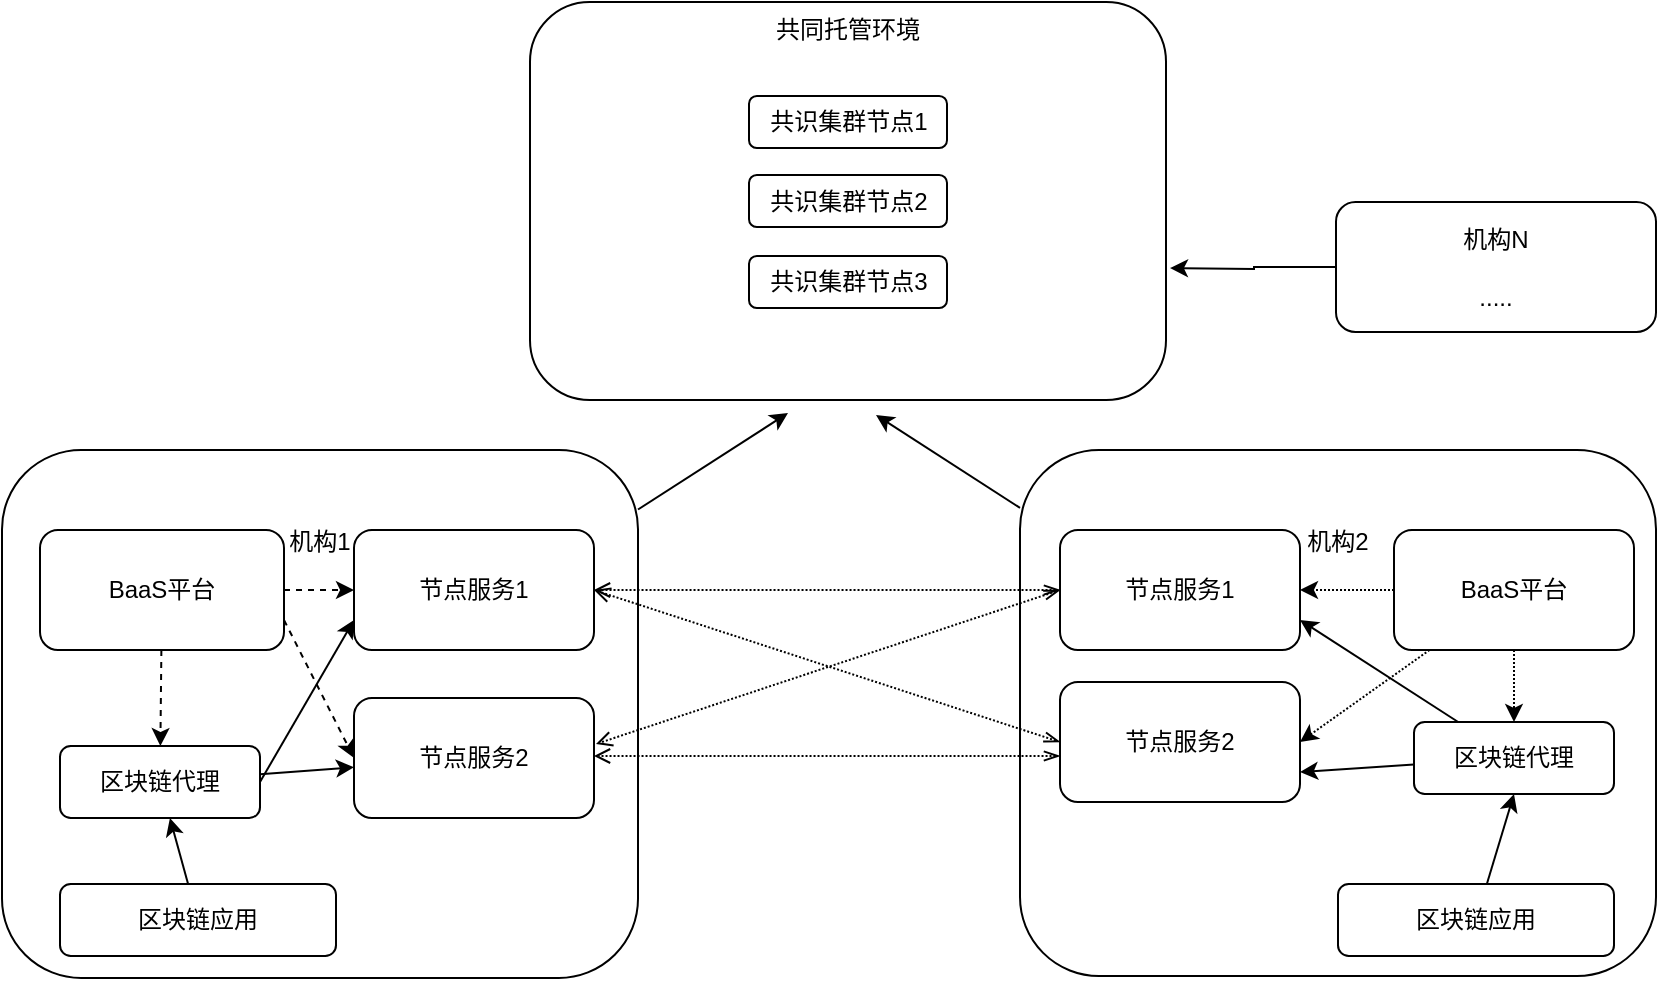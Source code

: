 <mxfile version="10.8.4" type="github"><diagram id="fo-OQB4iyDJSRYzY6xfE" name="第 1 页"><mxGraphModel dx="1394" dy="807" grid="0" gridSize="10" guides="1" tooltips="1" connect="1" arrows="1" fold="1" page="1" pageScale="1" pageWidth="1527" pageHeight="1169" math="0" shadow="0"><root><mxCell id="0"/><mxCell id="1" parent="0"/><mxCell id="3TTQMR8yPgIiuszDt_Rd-9" style="rounded=0;orthogonalLoop=1;jettySize=auto;html=1;" edge="1" parent="1" source="3TTQMR8yPgIiuszDt_Rd-1"><mxGeometry relative="1" as="geometry"><mxPoint x="653" y="330.5" as="targetPoint"/></mxGeometry></mxCell><mxCell id="3TTQMR8yPgIiuszDt_Rd-1" value="机构1&lt;br&gt;&lt;br&gt;&lt;br&gt;&lt;br&gt;&lt;br&gt;&lt;br&gt;&lt;br&gt;&lt;br&gt;&lt;br&gt;&lt;br&gt;&lt;br&gt;&lt;br&gt;&lt;br&gt;" style="rounded=1;whiteSpace=wrap;html=1;" vertex="1" parent="1"><mxGeometry x="260" y="349" width="318" height="264" as="geometry"/></mxCell><mxCell id="3TTQMR8yPgIiuszDt_Rd-10" style="rounded=0;orthogonalLoop=1;jettySize=auto;html=1;" edge="1" parent="1" source="3TTQMR8yPgIiuszDt_Rd-2"><mxGeometry relative="1" as="geometry"><mxPoint x="697" y="331.5" as="targetPoint"/></mxGeometry></mxCell><mxCell id="3TTQMR8yPgIiuszDt_Rd-2" value="机构2&lt;br&gt;&lt;br&gt;&lt;br&gt;&lt;br&gt;&lt;br&gt;&lt;br&gt;&lt;br&gt;&lt;br&gt;&lt;br&gt;&lt;br&gt;&lt;br&gt;&lt;br&gt;&lt;br&gt;" style="rounded=1;whiteSpace=wrap;html=1;" vertex="1" parent="1"><mxGeometry x="769" y="349" width="318" height="263" as="geometry"/></mxCell><mxCell id="3TTQMR8yPgIiuszDt_Rd-3" value="共同托管环境&lt;br&gt;&lt;br&gt;&lt;br&gt;&lt;br&gt;&lt;br&gt;&lt;br&gt;&lt;br&gt;&lt;br&gt;&lt;br&gt;&lt;br&gt;&lt;br&gt;&lt;br&gt;&lt;br&gt;" style="rounded=1;whiteSpace=wrap;html=1;" vertex="1" parent="1"><mxGeometry x="524" y="125" width="318" height="199" as="geometry"/></mxCell><mxCell id="3TTQMR8yPgIiuszDt_Rd-5" style="edgeStyle=orthogonalEdgeStyle;rounded=0;orthogonalLoop=1;jettySize=auto;html=1;" edge="1" parent="1" source="3TTQMR8yPgIiuszDt_Rd-4"><mxGeometry relative="1" as="geometry"><mxPoint x="844" y="258" as="targetPoint"/></mxGeometry></mxCell><mxCell id="3TTQMR8yPgIiuszDt_Rd-4" value="&lt;br&gt;&lt;br&gt;机构N&lt;br&gt;&lt;br&gt;.....&lt;br&gt;&lt;br&gt;&lt;br&gt;" style="rounded=1;whiteSpace=wrap;html=1;" vertex="1" parent="1"><mxGeometry x="927" y="225" width="160" height="65" as="geometry"/></mxCell><mxCell id="3TTQMR8yPgIiuszDt_Rd-6" value="共识集群节点1" style="rounded=1;whiteSpace=wrap;html=1;" vertex="1" parent="1"><mxGeometry x="633.5" y="172" width="99" height="26" as="geometry"/></mxCell><mxCell id="3TTQMR8yPgIiuszDt_Rd-7" value="共识集群节点2&lt;br&gt;" style="rounded=1;whiteSpace=wrap;html=1;" vertex="1" parent="1"><mxGeometry x="633.5" y="211.5" width="99" height="26" as="geometry"/></mxCell><mxCell id="3TTQMR8yPgIiuszDt_Rd-8" value="共识集群节点3" style="rounded=1;whiteSpace=wrap;html=1;" vertex="1" parent="1"><mxGeometry x="633.5" y="252" width="99" height="26" as="geometry"/></mxCell><mxCell id="3TTQMR8yPgIiuszDt_Rd-17" style="edgeStyle=none;rounded=0;orthogonalLoop=1;jettySize=auto;html=1;entryX=0;entryY=0.5;entryDx=0;entryDy=0;exitX=1;exitY=0.75;exitDx=0;exitDy=0;dashed=1;" edge="1" parent="1" source="3TTQMR8yPgIiuszDt_Rd-11" target="3TTQMR8yPgIiuszDt_Rd-13"><mxGeometry relative="1" as="geometry"/></mxCell><mxCell id="3TTQMR8yPgIiuszDt_Rd-18" style="edgeStyle=none;rounded=0;orthogonalLoop=1;jettySize=auto;html=1;entryX=0;entryY=0.5;entryDx=0;entryDy=0;exitX=1;exitY=0.5;exitDx=0;exitDy=0;dashed=1;" edge="1" parent="1" source="3TTQMR8yPgIiuszDt_Rd-11" target="3TTQMR8yPgIiuszDt_Rd-12"><mxGeometry relative="1" as="geometry"/></mxCell><mxCell id="3TTQMR8yPgIiuszDt_Rd-22" style="edgeStyle=none;rounded=0;orthogonalLoop=1;jettySize=auto;html=1;dashed=1;" edge="1" parent="1" source="3TTQMR8yPgIiuszDt_Rd-11" target="3TTQMR8yPgIiuszDt_Rd-21"><mxGeometry relative="1" as="geometry"/></mxCell><mxCell id="3TTQMR8yPgIiuszDt_Rd-11" value="BaaS平台" style="rounded=1;whiteSpace=wrap;html=1;" vertex="1" parent="1"><mxGeometry x="279" y="389" width="122" height="60" as="geometry"/></mxCell><mxCell id="3TTQMR8yPgIiuszDt_Rd-12" value="节点服务1" style="rounded=1;whiteSpace=wrap;html=1;" vertex="1" parent="1"><mxGeometry x="436" y="389" width="120" height="60" as="geometry"/></mxCell><mxCell id="3TTQMR8yPgIiuszDt_Rd-13" value="节点服务2" style="rounded=1;whiteSpace=wrap;html=1;" vertex="1" parent="1"><mxGeometry x="436" y="473" width="120" height="60" as="geometry"/></mxCell><mxCell id="3TTQMR8yPgIiuszDt_Rd-34" style="edgeStyle=none;rounded=1;orthogonalLoop=1;jettySize=auto;html=1;dashed=1;dashPattern=1 1;startArrow=openThin;startFill=0;endArrow=open;endFill=0;" edge="1" parent="1" source="3TTQMR8yPgIiuszDt_Rd-14" target="3TTQMR8yPgIiuszDt_Rd-12"><mxGeometry relative="1" as="geometry"/></mxCell><mxCell id="3TTQMR8yPgIiuszDt_Rd-14" value="节点服务1" style="rounded=1;whiteSpace=wrap;html=1;" vertex="1" parent="1"><mxGeometry x="789" y="389" width="120" height="60" as="geometry"/></mxCell><mxCell id="3TTQMR8yPgIiuszDt_Rd-15" value="节点服务2" style="rounded=1;whiteSpace=wrap;html=1;" vertex="1" parent="1"><mxGeometry x="789" y="465" width="120" height="60" as="geometry"/></mxCell><mxCell id="3TTQMR8yPgIiuszDt_Rd-19" style="edgeStyle=none;rounded=0;orthogonalLoop=1;jettySize=auto;html=1;entryX=1;entryY=0.5;entryDx=0;entryDy=0;dashed=1;dashPattern=1 1;" edge="1" parent="1" source="3TTQMR8yPgIiuszDt_Rd-16" target="3TTQMR8yPgIiuszDt_Rd-14"><mxGeometry relative="1" as="geometry"/></mxCell><mxCell id="3TTQMR8yPgIiuszDt_Rd-20" style="edgeStyle=none;rounded=0;orthogonalLoop=1;jettySize=auto;html=1;entryX=1;entryY=0.5;entryDx=0;entryDy=0;dashed=1;dashPattern=1 1;" edge="1" parent="1" source="3TTQMR8yPgIiuszDt_Rd-16" target="3TTQMR8yPgIiuszDt_Rd-15"><mxGeometry relative="1" as="geometry"/></mxCell><mxCell id="3TTQMR8yPgIiuszDt_Rd-26" style="edgeStyle=none;rounded=0;orthogonalLoop=1;jettySize=auto;html=1;dashed=1;dashPattern=1 1;" edge="1" parent="1" source="3TTQMR8yPgIiuszDt_Rd-16" target="3TTQMR8yPgIiuszDt_Rd-25"><mxGeometry relative="1" as="geometry"/></mxCell><mxCell id="3TTQMR8yPgIiuszDt_Rd-16" value="BaaS平台" style="rounded=1;whiteSpace=wrap;html=1;" vertex="1" parent="1"><mxGeometry x="956" y="389" width="120" height="60" as="geometry"/></mxCell><mxCell id="3TTQMR8yPgIiuszDt_Rd-23" style="edgeStyle=none;rounded=0;orthogonalLoop=1;jettySize=auto;html=1;exitX=1;exitY=0.5;exitDx=0;exitDy=0;entryX=0;entryY=0.75;entryDx=0;entryDy=0;" edge="1" parent="1" source="3TTQMR8yPgIiuszDt_Rd-21" target="3TTQMR8yPgIiuszDt_Rd-12"><mxGeometry relative="1" as="geometry"/></mxCell><mxCell id="3TTQMR8yPgIiuszDt_Rd-24" style="edgeStyle=none;rounded=0;orthogonalLoop=1;jettySize=auto;html=1;" edge="1" parent="1" source="3TTQMR8yPgIiuszDt_Rd-21" target="3TTQMR8yPgIiuszDt_Rd-13"><mxGeometry relative="1" as="geometry"/></mxCell><mxCell id="3TTQMR8yPgIiuszDt_Rd-21" value="区块链代理" style="rounded=1;whiteSpace=wrap;html=1;" vertex="1" parent="1"><mxGeometry x="289" y="497" width="100" height="36" as="geometry"/></mxCell><mxCell id="3TTQMR8yPgIiuszDt_Rd-27" style="edgeStyle=none;rounded=0;orthogonalLoop=1;jettySize=auto;html=1;entryX=1;entryY=0.75;entryDx=0;entryDy=0;" edge="1" parent="1" source="3TTQMR8yPgIiuszDt_Rd-25" target="3TTQMR8yPgIiuszDt_Rd-14"><mxGeometry relative="1" as="geometry"/></mxCell><mxCell id="3TTQMR8yPgIiuszDt_Rd-28" style="edgeStyle=none;rounded=0;orthogonalLoop=1;jettySize=auto;html=1;entryX=1;entryY=0.75;entryDx=0;entryDy=0;" edge="1" parent="1" source="3TTQMR8yPgIiuszDt_Rd-25" target="3TTQMR8yPgIiuszDt_Rd-15"><mxGeometry relative="1" as="geometry"/></mxCell><mxCell id="3TTQMR8yPgIiuszDt_Rd-25" value="区块链代理" style="rounded=1;whiteSpace=wrap;html=1;" vertex="1" parent="1"><mxGeometry x="966" y="485" width="100" height="36" as="geometry"/></mxCell><mxCell id="3TTQMR8yPgIiuszDt_Rd-30" style="edgeStyle=none;rounded=0;orthogonalLoop=1;jettySize=auto;html=1;" edge="1" parent="1" source="3TTQMR8yPgIiuszDt_Rd-29" target="3TTQMR8yPgIiuszDt_Rd-21"><mxGeometry relative="1" as="geometry"/></mxCell><mxCell id="3TTQMR8yPgIiuszDt_Rd-29" value="区块链应用" style="rounded=1;whiteSpace=wrap;html=1;" vertex="1" parent="1"><mxGeometry x="289" y="566" width="138" height="36" as="geometry"/></mxCell><mxCell id="3TTQMR8yPgIiuszDt_Rd-32" style="edgeStyle=none;rounded=0;orthogonalLoop=1;jettySize=auto;html=1;entryX=0.5;entryY=1;entryDx=0;entryDy=0;" edge="1" parent="1" source="3TTQMR8yPgIiuszDt_Rd-31" target="3TTQMR8yPgIiuszDt_Rd-25"><mxGeometry relative="1" as="geometry"/></mxCell><mxCell id="3TTQMR8yPgIiuszDt_Rd-31" value="区块链应用" style="rounded=1;whiteSpace=wrap;html=1;" vertex="1" parent="1"><mxGeometry x="928" y="566" width="138" height="36" as="geometry"/></mxCell><mxCell id="3TTQMR8yPgIiuszDt_Rd-35" style="edgeStyle=none;rounded=1;orthogonalLoop=1;jettySize=auto;html=1;dashed=1;dashPattern=1 1;startArrow=openThin;startFill=0;endArrow=open;endFill=0;" edge="1" parent="1"><mxGeometry relative="1" as="geometry"><mxPoint x="789" y="502" as="sourcePoint"/><mxPoint x="556" y="502" as="targetPoint"/></mxGeometry></mxCell><mxCell id="3TTQMR8yPgIiuszDt_Rd-36" style="edgeStyle=none;rounded=1;orthogonalLoop=1;jettySize=auto;html=1;dashed=1;dashPattern=1 1;startArrow=openThin;startFill=0;endArrow=open;endFill=0;exitX=0;exitY=0.5;exitDx=0;exitDy=0;" edge="1" parent="1" source="3TTQMR8yPgIiuszDt_Rd-15"><mxGeometry relative="1" as="geometry"><mxPoint x="789" y="419" as="sourcePoint"/><mxPoint x="556" y="419" as="targetPoint"/></mxGeometry></mxCell><mxCell id="3TTQMR8yPgIiuszDt_Rd-37" style="edgeStyle=none;rounded=1;orthogonalLoop=1;jettySize=auto;html=1;dashed=1;dashPattern=1 1;startArrow=openThin;startFill=0;endArrow=open;endFill=0;exitX=0;exitY=0.5;exitDx=0;exitDy=0;" edge="1" parent="1" source="3TTQMR8yPgIiuszDt_Rd-14"><mxGeometry relative="1" as="geometry"><mxPoint x="819" y="449" as="sourcePoint"/><mxPoint x="557" y="496" as="targetPoint"/></mxGeometry></mxCell></root></mxGraphModel></diagram></mxfile>